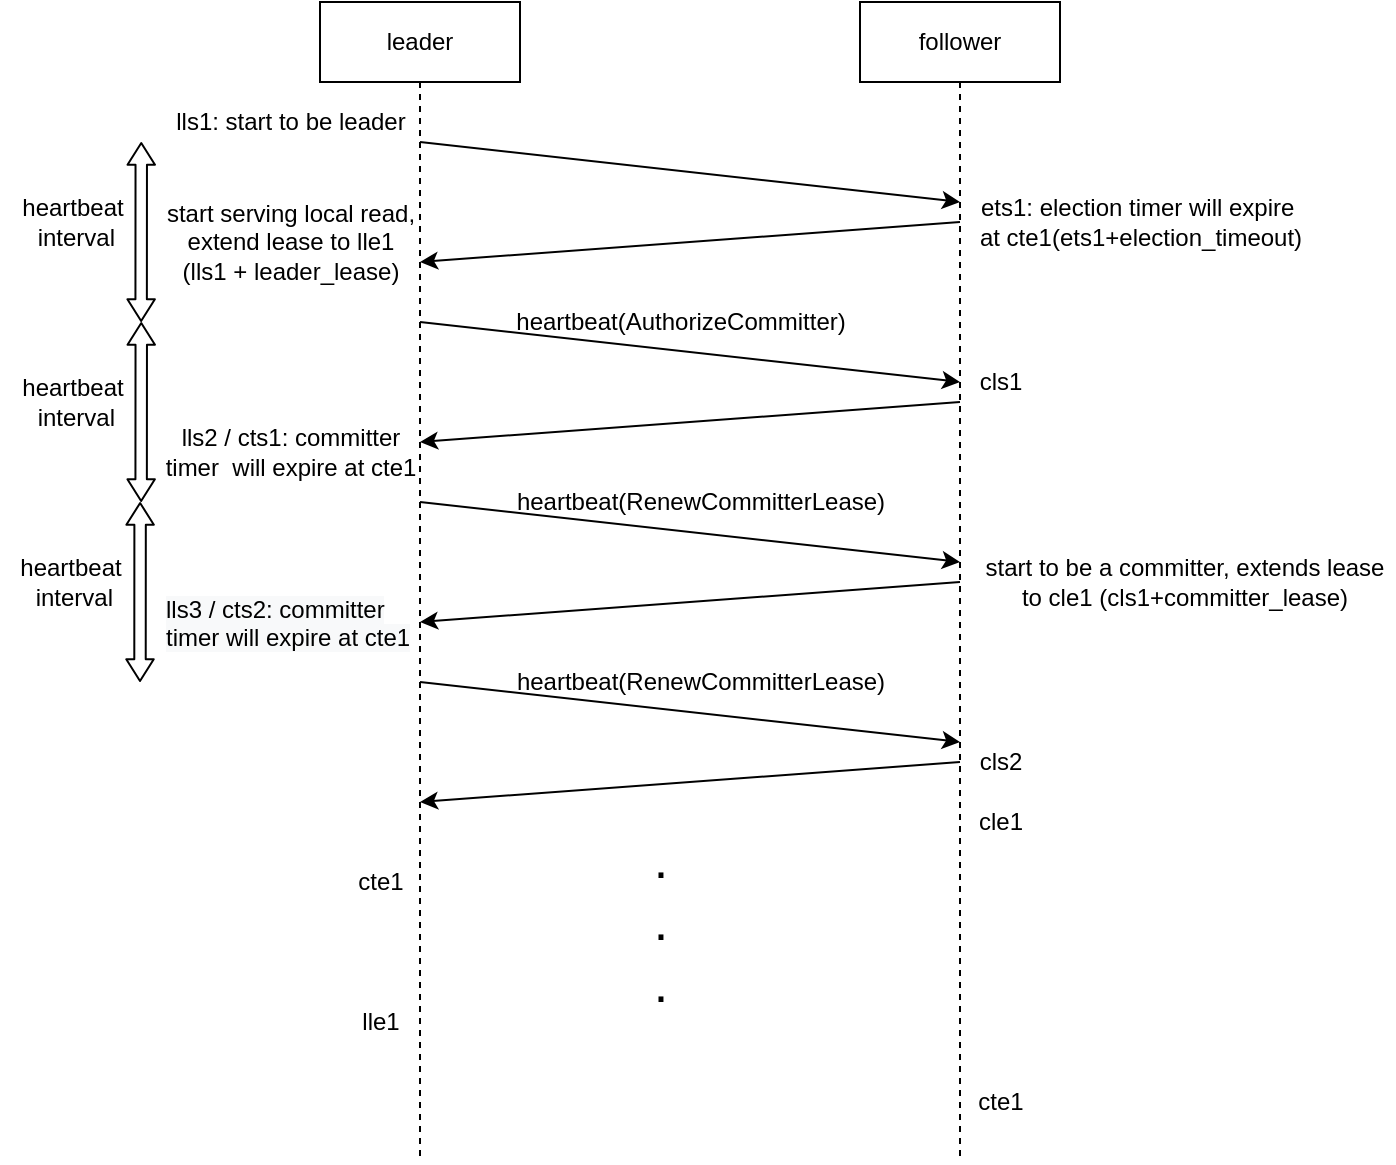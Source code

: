 <mxfile version="14.5.10" type="github">
  <diagram id="NL9ZVOJ9nv3hWCkOm3ET" name="Page-1">
    <mxGraphModel dx="539" dy="324" grid="1" gridSize="10" guides="1" tooltips="1" connect="1" arrows="1" fold="1" page="1" pageScale="1" pageWidth="827" pageHeight="1169" math="0" shadow="0">
      <root>
        <mxCell id="0" />
        <mxCell id="1" parent="0" />
        <mxCell id="SsDaJ1J6V8dg9qfCBFVi-1" value="leader" style="shape=umlLifeline;perimeter=lifelinePerimeter;whiteSpace=wrap;html=1;container=1;collapsible=0;recursiveResize=0;outlineConnect=0;" vertex="1" parent="1">
          <mxGeometry x="290" y="100" width="100" height="580" as="geometry" />
        </mxCell>
        <mxCell id="SsDaJ1J6V8dg9qfCBFVi-3" value="" style="endArrow=classic;html=1;" edge="1" parent="1">
          <mxGeometry width="50" height="50" relative="1" as="geometry">
            <mxPoint x="340" y="170" as="sourcePoint" />
            <mxPoint x="610" y="200" as="targetPoint" />
          </mxGeometry>
        </mxCell>
        <mxCell id="SsDaJ1J6V8dg9qfCBFVi-6" value="" style="endArrow=classic;html=1;" edge="1" parent="1">
          <mxGeometry width="50" height="50" relative="1" as="geometry">
            <mxPoint x="610" y="210" as="sourcePoint" />
            <mxPoint x="340" y="230" as="targetPoint" />
          </mxGeometry>
        </mxCell>
        <mxCell id="SsDaJ1J6V8dg9qfCBFVi-7" value="follower" style="shape=umlLifeline;perimeter=lifelinePerimeter;whiteSpace=wrap;html=1;container=1;collapsible=0;recursiveResize=0;outlineConnect=0;" vertex="1" parent="1">
          <mxGeometry x="560" y="100" width="100" height="580" as="geometry" />
        </mxCell>
        <mxCell id="SsDaJ1J6V8dg9qfCBFVi-8" value="" style="endArrow=classic;html=1;" edge="1" parent="1">
          <mxGeometry width="50" height="50" relative="1" as="geometry">
            <mxPoint x="340" y="260" as="sourcePoint" />
            <mxPoint x="610" y="290" as="targetPoint" />
          </mxGeometry>
        </mxCell>
        <mxCell id="SsDaJ1J6V8dg9qfCBFVi-9" value="" style="endArrow=classic;html=1;" edge="1" parent="1">
          <mxGeometry width="50" height="50" relative="1" as="geometry">
            <mxPoint x="610" y="300" as="sourcePoint" />
            <mxPoint x="340" y="320" as="targetPoint" />
          </mxGeometry>
        </mxCell>
        <mxCell id="SsDaJ1J6V8dg9qfCBFVi-10" value="" style="endArrow=classic;html=1;" edge="1" parent="1">
          <mxGeometry width="50" height="50" relative="1" as="geometry">
            <mxPoint x="340" y="350" as="sourcePoint" />
            <mxPoint x="610" y="380" as="targetPoint" />
          </mxGeometry>
        </mxCell>
        <mxCell id="SsDaJ1J6V8dg9qfCBFVi-11" value="" style="endArrow=classic;html=1;" edge="1" parent="1">
          <mxGeometry width="50" height="50" relative="1" as="geometry">
            <mxPoint x="610" y="390" as="sourcePoint" />
            <mxPoint x="340" y="410" as="targetPoint" />
          </mxGeometry>
        </mxCell>
        <mxCell id="SsDaJ1J6V8dg9qfCBFVi-13" value="lls1: start to be leader" style="text;html=1;strokeColor=none;fillColor=none;align=center;verticalAlign=middle;whiteSpace=wrap;rounded=0;" vertex="1" parent="1">
          <mxGeometry x="210.57" y="150" width="129.43" height="20" as="geometry" />
        </mxCell>
        <mxCell id="SsDaJ1J6V8dg9qfCBFVi-18" value="" style="shape=flexArrow;endArrow=classic;startArrow=classic;html=1;endWidth=7.02;endSize=3.286;startWidth=7.02;startSize=3.286;width=5.714;entryX=0.462;entryY=1;entryDx=0;entryDy=0;entryPerimeter=0;" edge="1" parent="1">
          <mxGeometry width="50" height="50" relative="1" as="geometry">
            <mxPoint x="200.57" y="260" as="sourcePoint" />
            <mxPoint x="200.63" y="170" as="targetPoint" />
          </mxGeometry>
        </mxCell>
        <mxCell id="SsDaJ1J6V8dg9qfCBFVi-19" value="heartbeat&lt;br&gt;&amp;nbsp;interval" style="text;html=1;align=center;verticalAlign=middle;resizable=0;points=[];autosize=1;strokeColor=none;" vertex="1" parent="1">
          <mxGeometry x="130.57" y="195" width="70" height="30" as="geometry" />
        </mxCell>
        <mxCell id="SsDaJ1J6V8dg9qfCBFVi-20" value="" style="shape=flexArrow;endArrow=classic;startArrow=classic;html=1;endWidth=7.02;endSize=3.286;startWidth=7.02;startSize=3.286;width=5.714;entryX=0.462;entryY=1;entryDx=0;entryDy=0;entryPerimeter=0;" edge="1" parent="1">
          <mxGeometry width="50" height="50" relative="1" as="geometry">
            <mxPoint x="200.57" y="350" as="sourcePoint" />
            <mxPoint x="200.63" y="260" as="targetPoint" />
          </mxGeometry>
        </mxCell>
        <mxCell id="SsDaJ1J6V8dg9qfCBFVi-21" value="heartbeat&lt;br&gt;&amp;nbsp;interval" style="text;html=1;align=center;verticalAlign=middle;resizable=0;points=[];autosize=1;strokeColor=none;" vertex="1" parent="1">
          <mxGeometry x="130.57" y="285" width="70" height="30" as="geometry" />
        </mxCell>
        <mxCell id="SsDaJ1J6V8dg9qfCBFVi-22" value="" style="shape=flexArrow;endArrow=classic;startArrow=classic;html=1;endWidth=7.02;endSize=3.286;startWidth=7.02;startSize=3.286;width=5.714;entryX=0.462;entryY=1;entryDx=0;entryDy=0;entryPerimeter=0;" edge="1" parent="1">
          <mxGeometry width="50" height="50" relative="1" as="geometry">
            <mxPoint x="200" y="440" as="sourcePoint" />
            <mxPoint x="200.06" y="350" as="targetPoint" />
          </mxGeometry>
        </mxCell>
        <mxCell id="SsDaJ1J6V8dg9qfCBFVi-23" value="heartbeat&lt;br&gt;&amp;nbsp;interval" style="text;html=1;align=center;verticalAlign=middle;resizable=0;points=[];autosize=1;strokeColor=none;" vertex="1" parent="1">
          <mxGeometry x="130" y="375" width="70" height="30" as="geometry" />
        </mxCell>
        <mxCell id="SsDaJ1J6V8dg9qfCBFVi-26" value="start serving local read, extend lease to lle1&lt;br&gt;(lls1 + leader_lease)" style="text;html=1;strokeColor=none;fillColor=none;align=center;verticalAlign=middle;whiteSpace=wrap;rounded=0;" vertex="1" parent="1">
          <mxGeometry x="210.57" y="210" width="129.43" height="20" as="geometry" />
        </mxCell>
        <mxCell id="SsDaJ1J6V8dg9qfCBFVi-27" value="heartbeat(AuthorizeCommitter)" style="text;html=1;align=center;verticalAlign=middle;resizable=0;points=[];autosize=1;strokeColor=none;" vertex="1" parent="1">
          <mxGeometry x="380" y="250" width="180" height="20" as="geometry" />
        </mxCell>
        <mxCell id="SsDaJ1J6V8dg9qfCBFVi-30" value="cls1" style="text;html=1;align=center;verticalAlign=middle;resizable=0;points=[];autosize=1;strokeColor=none;" vertex="1" parent="1">
          <mxGeometry x="610" y="280" width="40" height="20" as="geometry" />
        </mxCell>
        <mxCell id="SsDaJ1J6V8dg9qfCBFVi-31" value="lls2 / cts1: committer &lt;br&gt;timer&amp;nbsp; will expire at cte1" style="text;html=1;align=center;verticalAlign=middle;resizable=0;points=[];autosize=1;strokeColor=none;" vertex="1" parent="1">
          <mxGeometry x="205.28" y="310" width="140" height="30" as="geometry" />
        </mxCell>
        <mxCell id="SsDaJ1J6V8dg9qfCBFVi-32" value="heartbeat(RenewCommitterLease)" style="text;html=1;align=center;verticalAlign=middle;resizable=0;points=[];autosize=1;strokeColor=none;" vertex="1" parent="1">
          <mxGeometry x="380" y="340" width="200" height="20" as="geometry" />
        </mxCell>
        <mxCell id="SsDaJ1J6V8dg9qfCBFVi-34" value="start to be a committer,&amp;nbsp;extends lease &lt;br&gt;to cle1 (cls1+committer_lease)" style="text;html=1;align=center;verticalAlign=middle;resizable=0;points=[];autosize=1;strokeColor=none;" vertex="1" parent="1">
          <mxGeometry x="617" y="375" width="210" height="30" as="geometry" />
        </mxCell>
        <mxCell id="SsDaJ1J6V8dg9qfCBFVi-35" value="" style="endArrow=classic;html=1;" edge="1" parent="1">
          <mxGeometry width="50" height="50" relative="1" as="geometry">
            <mxPoint x="340" y="440" as="sourcePoint" />
            <mxPoint x="610" y="470" as="targetPoint" />
          </mxGeometry>
        </mxCell>
        <mxCell id="SsDaJ1J6V8dg9qfCBFVi-36" value="" style="endArrow=classic;html=1;" edge="1" parent="1">
          <mxGeometry width="50" height="50" relative="1" as="geometry">
            <mxPoint x="610" y="480" as="sourcePoint" />
            <mxPoint x="340" y="500" as="targetPoint" />
          </mxGeometry>
        </mxCell>
        <mxCell id="SsDaJ1J6V8dg9qfCBFVi-37" value="heartbeat(RenewCommitterLease)" style="text;html=1;align=center;verticalAlign=middle;resizable=0;points=[];autosize=1;strokeColor=none;" vertex="1" parent="1">
          <mxGeometry x="380" y="430" width="200" height="20" as="geometry" />
        </mxCell>
        <mxCell id="SsDaJ1J6V8dg9qfCBFVi-38" value="ets1: election timer will expire&amp;nbsp;&lt;br&gt;at cte1(ets1+election_timeout)" style="text;html=1;align=center;verticalAlign=middle;resizable=0;points=[];autosize=1;strokeColor=none;" vertex="1" parent="1">
          <mxGeometry x="610" y="195" width="180" height="30" as="geometry" />
        </mxCell>
        <mxCell id="SsDaJ1J6V8dg9qfCBFVi-39" value="cle1" style="text;html=1;align=center;verticalAlign=middle;resizable=0;points=[];autosize=1;strokeColor=none;" vertex="1" parent="1">
          <mxGeometry x="610" y="500" width="40" height="20" as="geometry" />
        </mxCell>
        <mxCell id="SsDaJ1J6V8dg9qfCBFVi-40" value="cls2" style="text;html=1;align=center;verticalAlign=middle;resizable=0;points=[];autosize=1;strokeColor=none;" vertex="1" parent="1">
          <mxGeometry x="610" y="470" width="40" height="20" as="geometry" />
        </mxCell>
        <mxCell id="SsDaJ1J6V8dg9qfCBFVi-41" value="&lt;font style=&quot;font-size: 26px&quot;&gt;.&lt;br&gt;.&lt;br&gt;.&lt;/font&gt;" style="text;html=1;align=center;verticalAlign=middle;resizable=0;points=[];autosize=1;strokeColor=none;" vertex="1" parent="1">
          <mxGeometry x="450" y="530" width="20" height="60" as="geometry" />
        </mxCell>
        <mxCell id="SsDaJ1J6V8dg9qfCBFVi-42" value="cte1" style="text;html=1;align=center;verticalAlign=middle;resizable=0;points=[];autosize=1;strokeColor=none;" vertex="1" parent="1">
          <mxGeometry x="610" y="640" width="40" height="20" as="geometry" />
        </mxCell>
        <mxCell id="SsDaJ1J6V8dg9qfCBFVi-43" value="lle1" style="text;html=1;align=center;verticalAlign=middle;resizable=0;points=[];autosize=1;strokeColor=none;" vertex="1" parent="1">
          <mxGeometry x="305" y="600" width="30" height="20" as="geometry" />
        </mxCell>
        <mxCell id="SsDaJ1J6V8dg9qfCBFVi-44" value="cte1" style="text;html=1;align=center;verticalAlign=middle;resizable=0;points=[];autosize=1;strokeColor=none;" vertex="1" parent="1">
          <mxGeometry x="300" y="530" width="40" height="20" as="geometry" />
        </mxCell>
        <mxCell id="SsDaJ1J6V8dg9qfCBFVi-45" value="&lt;span style=&quot;color: rgb(0 , 0 , 0) ; font-family: &amp;#34;helvetica&amp;#34; ; font-size: 12px ; font-style: normal ; font-weight: 400 ; letter-spacing: normal ; text-align: center ; text-indent: 0px ; text-transform: none ; word-spacing: 0px ; background-color: rgb(248 , 249 , 250) ; display: inline ; float: none&quot;&gt;lls3 / cts2: committer&lt;/span&gt;&lt;br style=&quot;color: rgb(0 , 0 , 0) ; font-family: &amp;#34;helvetica&amp;#34; ; font-size: 12px ; font-style: normal ; font-weight: 400 ; letter-spacing: normal ; text-align: center ; text-indent: 0px ; text-transform: none ; word-spacing: 0px ; background-color: rgb(248 , 249 , 250)&quot;&gt;&lt;span style=&quot;color: rgb(0 , 0 , 0) ; font-family: &amp;#34;helvetica&amp;#34; ; font-size: 12px ; font-style: normal ; font-weight: 400 ; letter-spacing: normal ; text-align: center ; text-indent: 0px ; text-transform: none ; word-spacing: 0px ; background-color: rgb(248 , 249 , 250) ; display: inline ; float: none&quot;&gt;timer will expire at cte1&lt;/span&gt;" style="text;whiteSpace=wrap;html=1;" vertex="1" parent="1">
          <mxGeometry x="210.57" y="390" width="150" height="40" as="geometry" />
        </mxCell>
      </root>
    </mxGraphModel>
  </diagram>
</mxfile>
